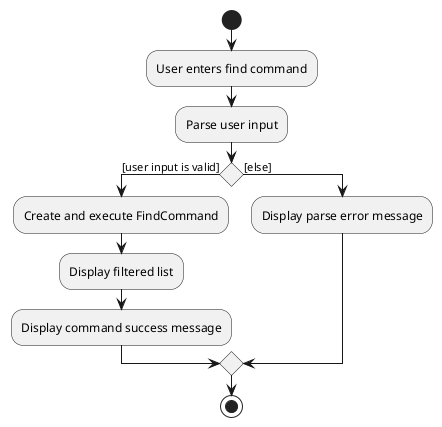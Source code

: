 @startuml
start
:User enters find command;

'Since the beta syntax does not support placing the condition outside the
'diamond we place it as the true branch instead.
:Parse user input;
if () then ([user input is valid])
    :Create and execute FindCommand;
    :Display filtered list;
    :Display command success message;
else ([else])
    :Display parse error message;
endif
stop
@enduml
